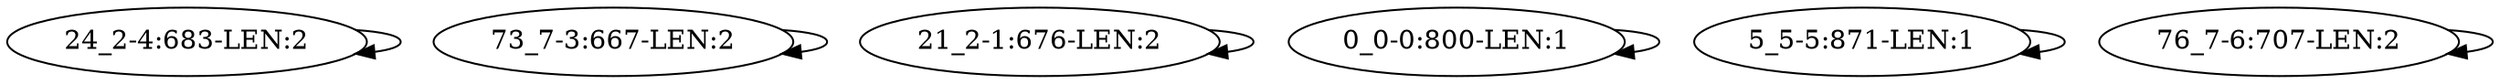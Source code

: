 digraph G {
    "24_2-4:683-LEN:2" -> "24_2-4:683-LEN:2";
    "73_7-3:667-LEN:2" -> "73_7-3:667-LEN:2";
    "21_2-1:676-LEN:2" -> "21_2-1:676-LEN:2";
    "0_0-0:800-LEN:1" -> "0_0-0:800-LEN:1";
    "5_5-5:871-LEN:1" -> "5_5-5:871-LEN:1";
    "76_7-6:707-LEN:2" -> "76_7-6:707-LEN:2";
}
